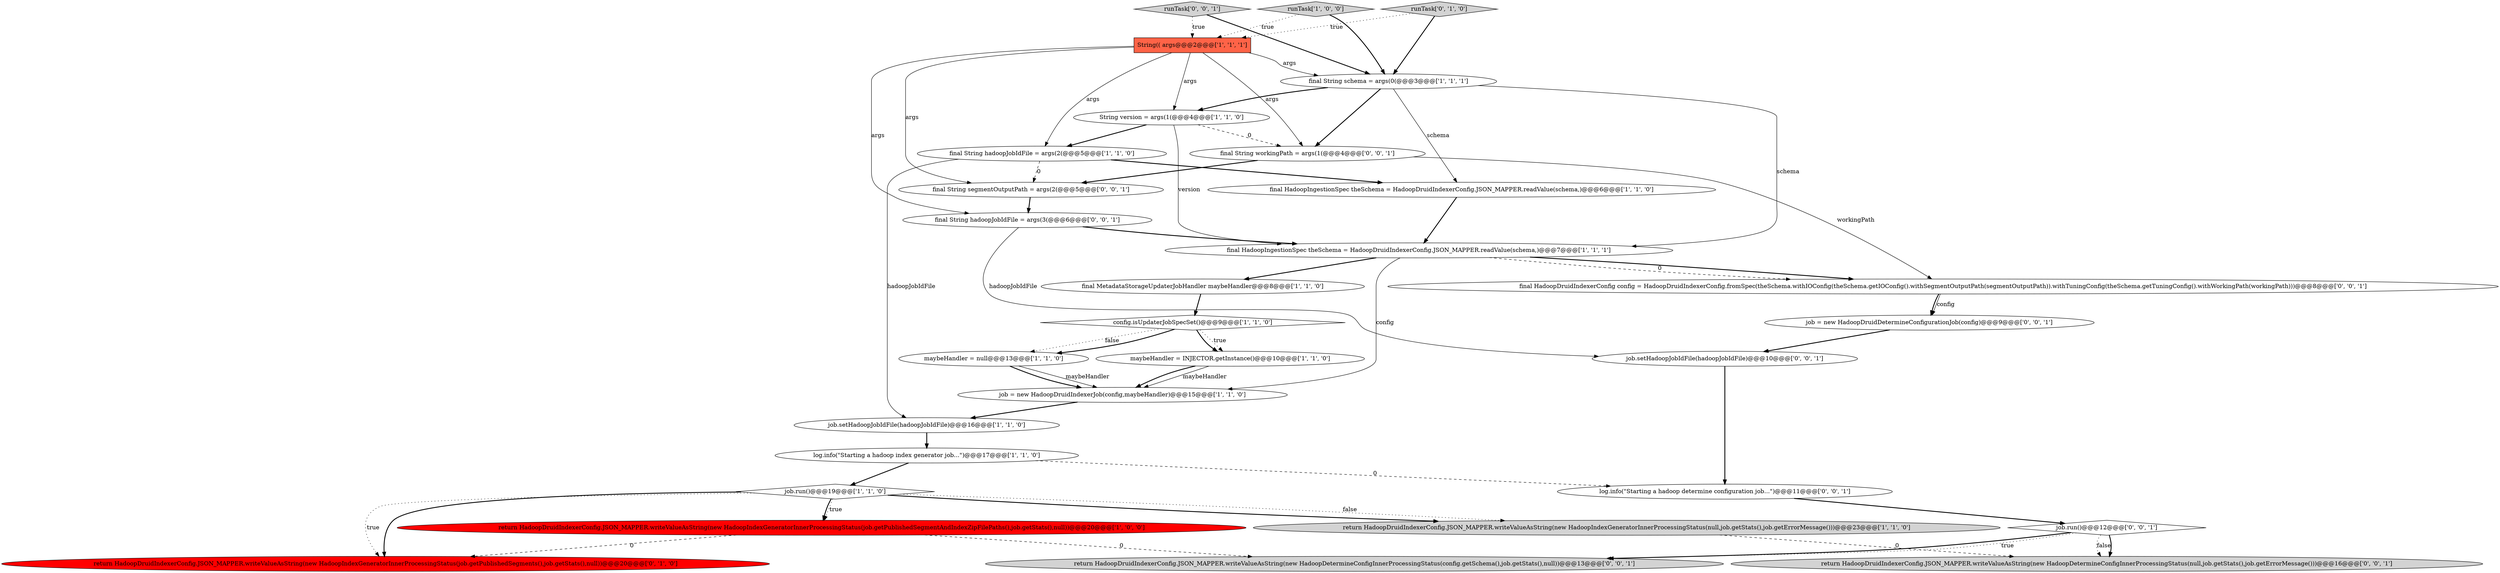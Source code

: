 digraph {
2 [style = filled, label = "final MetadataStorageUpdaterJobHandler maybeHandler@@@8@@@['1', '1', '0']", fillcolor = white, shape = ellipse image = "AAA0AAABBB1BBB"];
17 [style = filled, label = "return HadoopDruidIndexerConfig.JSON_MAPPER.writeValueAsString(new HadoopIndexGeneratorInnerProcessingStatus(job.getPublishedSegments(),job.getStats(),null))@@@20@@@['0', '1', '0']", fillcolor = red, shape = ellipse image = "AAA1AAABBB2BBB"];
28 [style = filled, label = "final String segmentOutputPath = args(2(@@@5@@@['0', '0', '1']", fillcolor = white, shape = ellipse image = "AAA0AAABBB3BBB"];
27 [style = filled, label = "final String hadoopJobIdFile = args(3(@@@6@@@['0', '0', '1']", fillcolor = white, shape = ellipse image = "AAA0AAABBB3BBB"];
9 [style = filled, label = "job.run()@@@19@@@['1', '1', '0']", fillcolor = white, shape = diamond image = "AAA0AAABBB1BBB"];
16 [style = filled, label = "final HadoopIngestionSpec theSchema = HadoopDruidIndexerConfig.JSON_MAPPER.readValue(schema,)@@@6@@@['1', '1', '0']", fillcolor = white, shape = ellipse image = "AAA0AAABBB1BBB"];
29 [style = filled, label = "log.info(\"Starting a hadoop determine configuration job...\")@@@11@@@['0', '0', '1']", fillcolor = white, shape = ellipse image = "AAA0AAABBB3BBB"];
23 [style = filled, label = "job.run()@@@12@@@['0', '0', '1']", fillcolor = white, shape = diamond image = "AAA0AAABBB3BBB"];
0 [style = filled, label = "maybeHandler = null@@@13@@@['1', '1', '0']", fillcolor = white, shape = ellipse image = "AAA0AAABBB1BBB"];
4 [style = filled, label = "final String hadoopJobIdFile = args(2(@@@5@@@['1', '1', '0']", fillcolor = white, shape = ellipse image = "AAA0AAABBB1BBB"];
13 [style = filled, label = "return HadoopDruidIndexerConfig.JSON_MAPPER.writeValueAsString(new HadoopIndexGeneratorInnerProcessingStatus(null,job.getStats(),job.getErrorMessage()))@@@23@@@['1', '1', '0']", fillcolor = lightgray, shape = ellipse image = "AAA0AAABBB1BBB"];
24 [style = filled, label = "return HadoopDruidIndexerConfig.JSON_MAPPER.writeValueAsString(new HadoopDetermineConfigInnerProcessingStatus(null,job.getStats(),job.getErrorMessage()))@@@16@@@['0', '0', '1']", fillcolor = lightgray, shape = ellipse image = "AAA0AAABBB3BBB"];
1 [style = filled, label = "String(( args@@@2@@@['1', '1', '1']", fillcolor = tomato, shape = box image = "AAA0AAABBB1BBB"];
10 [style = filled, label = "final String schema = args(0(@@@3@@@['1', '1', '1']", fillcolor = white, shape = ellipse image = "AAA0AAABBB1BBB"];
25 [style = filled, label = "final HadoopDruidIndexerConfig config = HadoopDruidIndexerConfig.fromSpec(theSchema.withIOConfig(theSchema.getIOConfig().withSegmentOutputPath(segmentOutputPath)).withTuningConfig(theSchema.getTuningConfig().withWorkingPath(workingPath)))@@@8@@@['0', '0', '1']", fillcolor = white, shape = ellipse image = "AAA0AAABBB3BBB"];
19 [style = filled, label = "job = new HadoopDruidDetermineConfigurationJob(config)@@@9@@@['0', '0', '1']", fillcolor = white, shape = ellipse image = "AAA0AAABBB3BBB"];
21 [style = filled, label = "runTask['0', '0', '1']", fillcolor = lightgray, shape = diamond image = "AAA0AAABBB3BBB"];
11 [style = filled, label = "job = new HadoopDruidIndexerJob(config,maybeHandler)@@@15@@@['1', '1', '0']", fillcolor = white, shape = ellipse image = "AAA0AAABBB1BBB"];
22 [style = filled, label = "job.setHadoopJobIdFile(hadoopJobIdFile)@@@10@@@['0', '0', '1']", fillcolor = white, shape = ellipse image = "AAA0AAABBB3BBB"];
15 [style = filled, label = "log.info(\"Starting a hadoop index generator job...\")@@@17@@@['1', '1', '0']", fillcolor = white, shape = ellipse image = "AAA0AAABBB1BBB"];
14 [style = filled, label = "String version = args(1(@@@4@@@['1', '1', '0']", fillcolor = white, shape = ellipse image = "AAA0AAABBB1BBB"];
5 [style = filled, label = "final HadoopIngestionSpec theSchema = HadoopDruidIndexerConfig.JSON_MAPPER.readValue(schema,)@@@7@@@['1', '1', '1']", fillcolor = white, shape = ellipse image = "AAA0AAABBB1BBB"];
12 [style = filled, label = "return HadoopDruidIndexerConfig.JSON_MAPPER.writeValueAsString(new HadoopIndexGeneratorInnerProcessingStatus(job.getPublishedSegmentAndIndexZipFilePaths(),job.getStats(),null))@@@20@@@['1', '0', '0']", fillcolor = red, shape = ellipse image = "AAA1AAABBB1BBB"];
18 [style = filled, label = "runTask['0', '1', '0']", fillcolor = lightgray, shape = diamond image = "AAA0AAABBB2BBB"];
26 [style = filled, label = "return HadoopDruidIndexerConfig.JSON_MAPPER.writeValueAsString(new HadoopDetermineConfigInnerProcessingStatus(config.getSchema(),job.getStats(),null))@@@13@@@['0', '0', '1']", fillcolor = lightgray, shape = ellipse image = "AAA0AAABBB3BBB"];
20 [style = filled, label = "final String workingPath = args(1(@@@4@@@['0', '0', '1']", fillcolor = white, shape = ellipse image = "AAA0AAABBB3BBB"];
8 [style = filled, label = "runTask['1', '0', '0']", fillcolor = lightgray, shape = diamond image = "AAA0AAABBB1BBB"];
6 [style = filled, label = "job.setHadoopJobIdFile(hadoopJobIdFile)@@@16@@@['1', '1', '0']", fillcolor = white, shape = ellipse image = "AAA0AAABBB1BBB"];
7 [style = filled, label = "maybeHandler = INJECTOR.getInstance()@@@10@@@['1', '1', '0']", fillcolor = white, shape = ellipse image = "AAA0AAABBB1BBB"];
3 [style = filled, label = "config.isUpdaterJobSpecSet()@@@9@@@['1', '1', '0']", fillcolor = white, shape = diamond image = "AAA0AAABBB1BBB"];
7->11 [style = solid, label="maybeHandler"];
8->10 [style = bold, label=""];
21->10 [style = bold, label=""];
3->7 [style = dotted, label="true"];
10->20 [style = bold, label=""];
7->11 [style = bold, label=""];
9->12 [style = dotted, label="true"];
21->1 [style = dotted, label="true"];
10->16 [style = solid, label="schema"];
0->11 [style = solid, label="maybeHandler"];
10->14 [style = bold, label=""];
1->4 [style = solid, label="args"];
2->3 [style = bold, label=""];
11->6 [style = bold, label=""];
5->11 [style = solid, label="config"];
20->28 [style = bold, label=""];
9->17 [style = dotted, label="true"];
18->1 [style = dotted, label="true"];
23->26 [style = bold, label=""];
22->29 [style = bold, label=""];
23->24 [style = dotted, label="false"];
12->17 [style = dashed, label="0"];
0->11 [style = bold, label=""];
14->20 [style = dashed, label="0"];
9->17 [style = bold, label=""];
5->25 [style = dashed, label="0"];
15->29 [style = dashed, label="0"];
29->23 [style = bold, label=""];
9->13 [style = dotted, label="false"];
3->0 [style = dotted, label="false"];
3->0 [style = bold, label=""];
6->15 [style = bold, label=""];
5->25 [style = bold, label=""];
4->28 [style = dashed, label="0"];
12->26 [style = dashed, label="0"];
8->1 [style = dotted, label="true"];
1->20 [style = solid, label="args"];
5->2 [style = bold, label=""];
27->22 [style = solid, label="hadoopJobIdFile"];
20->25 [style = solid, label="workingPath"];
23->24 [style = bold, label=""];
23->26 [style = dotted, label="true"];
13->24 [style = dashed, label="0"];
14->5 [style = solid, label="version"];
18->10 [style = bold, label=""];
3->7 [style = bold, label=""];
15->9 [style = bold, label=""];
25->19 [style = solid, label="config"];
1->28 [style = solid, label="args"];
25->19 [style = bold, label=""];
16->5 [style = bold, label=""];
9->13 [style = bold, label=""];
1->14 [style = solid, label="args"];
9->12 [style = bold, label=""];
28->27 [style = bold, label=""];
27->5 [style = bold, label=""];
19->22 [style = bold, label=""];
10->5 [style = solid, label="schema"];
1->10 [style = solid, label="args"];
4->6 [style = solid, label="hadoopJobIdFile"];
4->16 [style = bold, label=""];
14->4 [style = bold, label=""];
1->27 [style = solid, label="args"];
}
